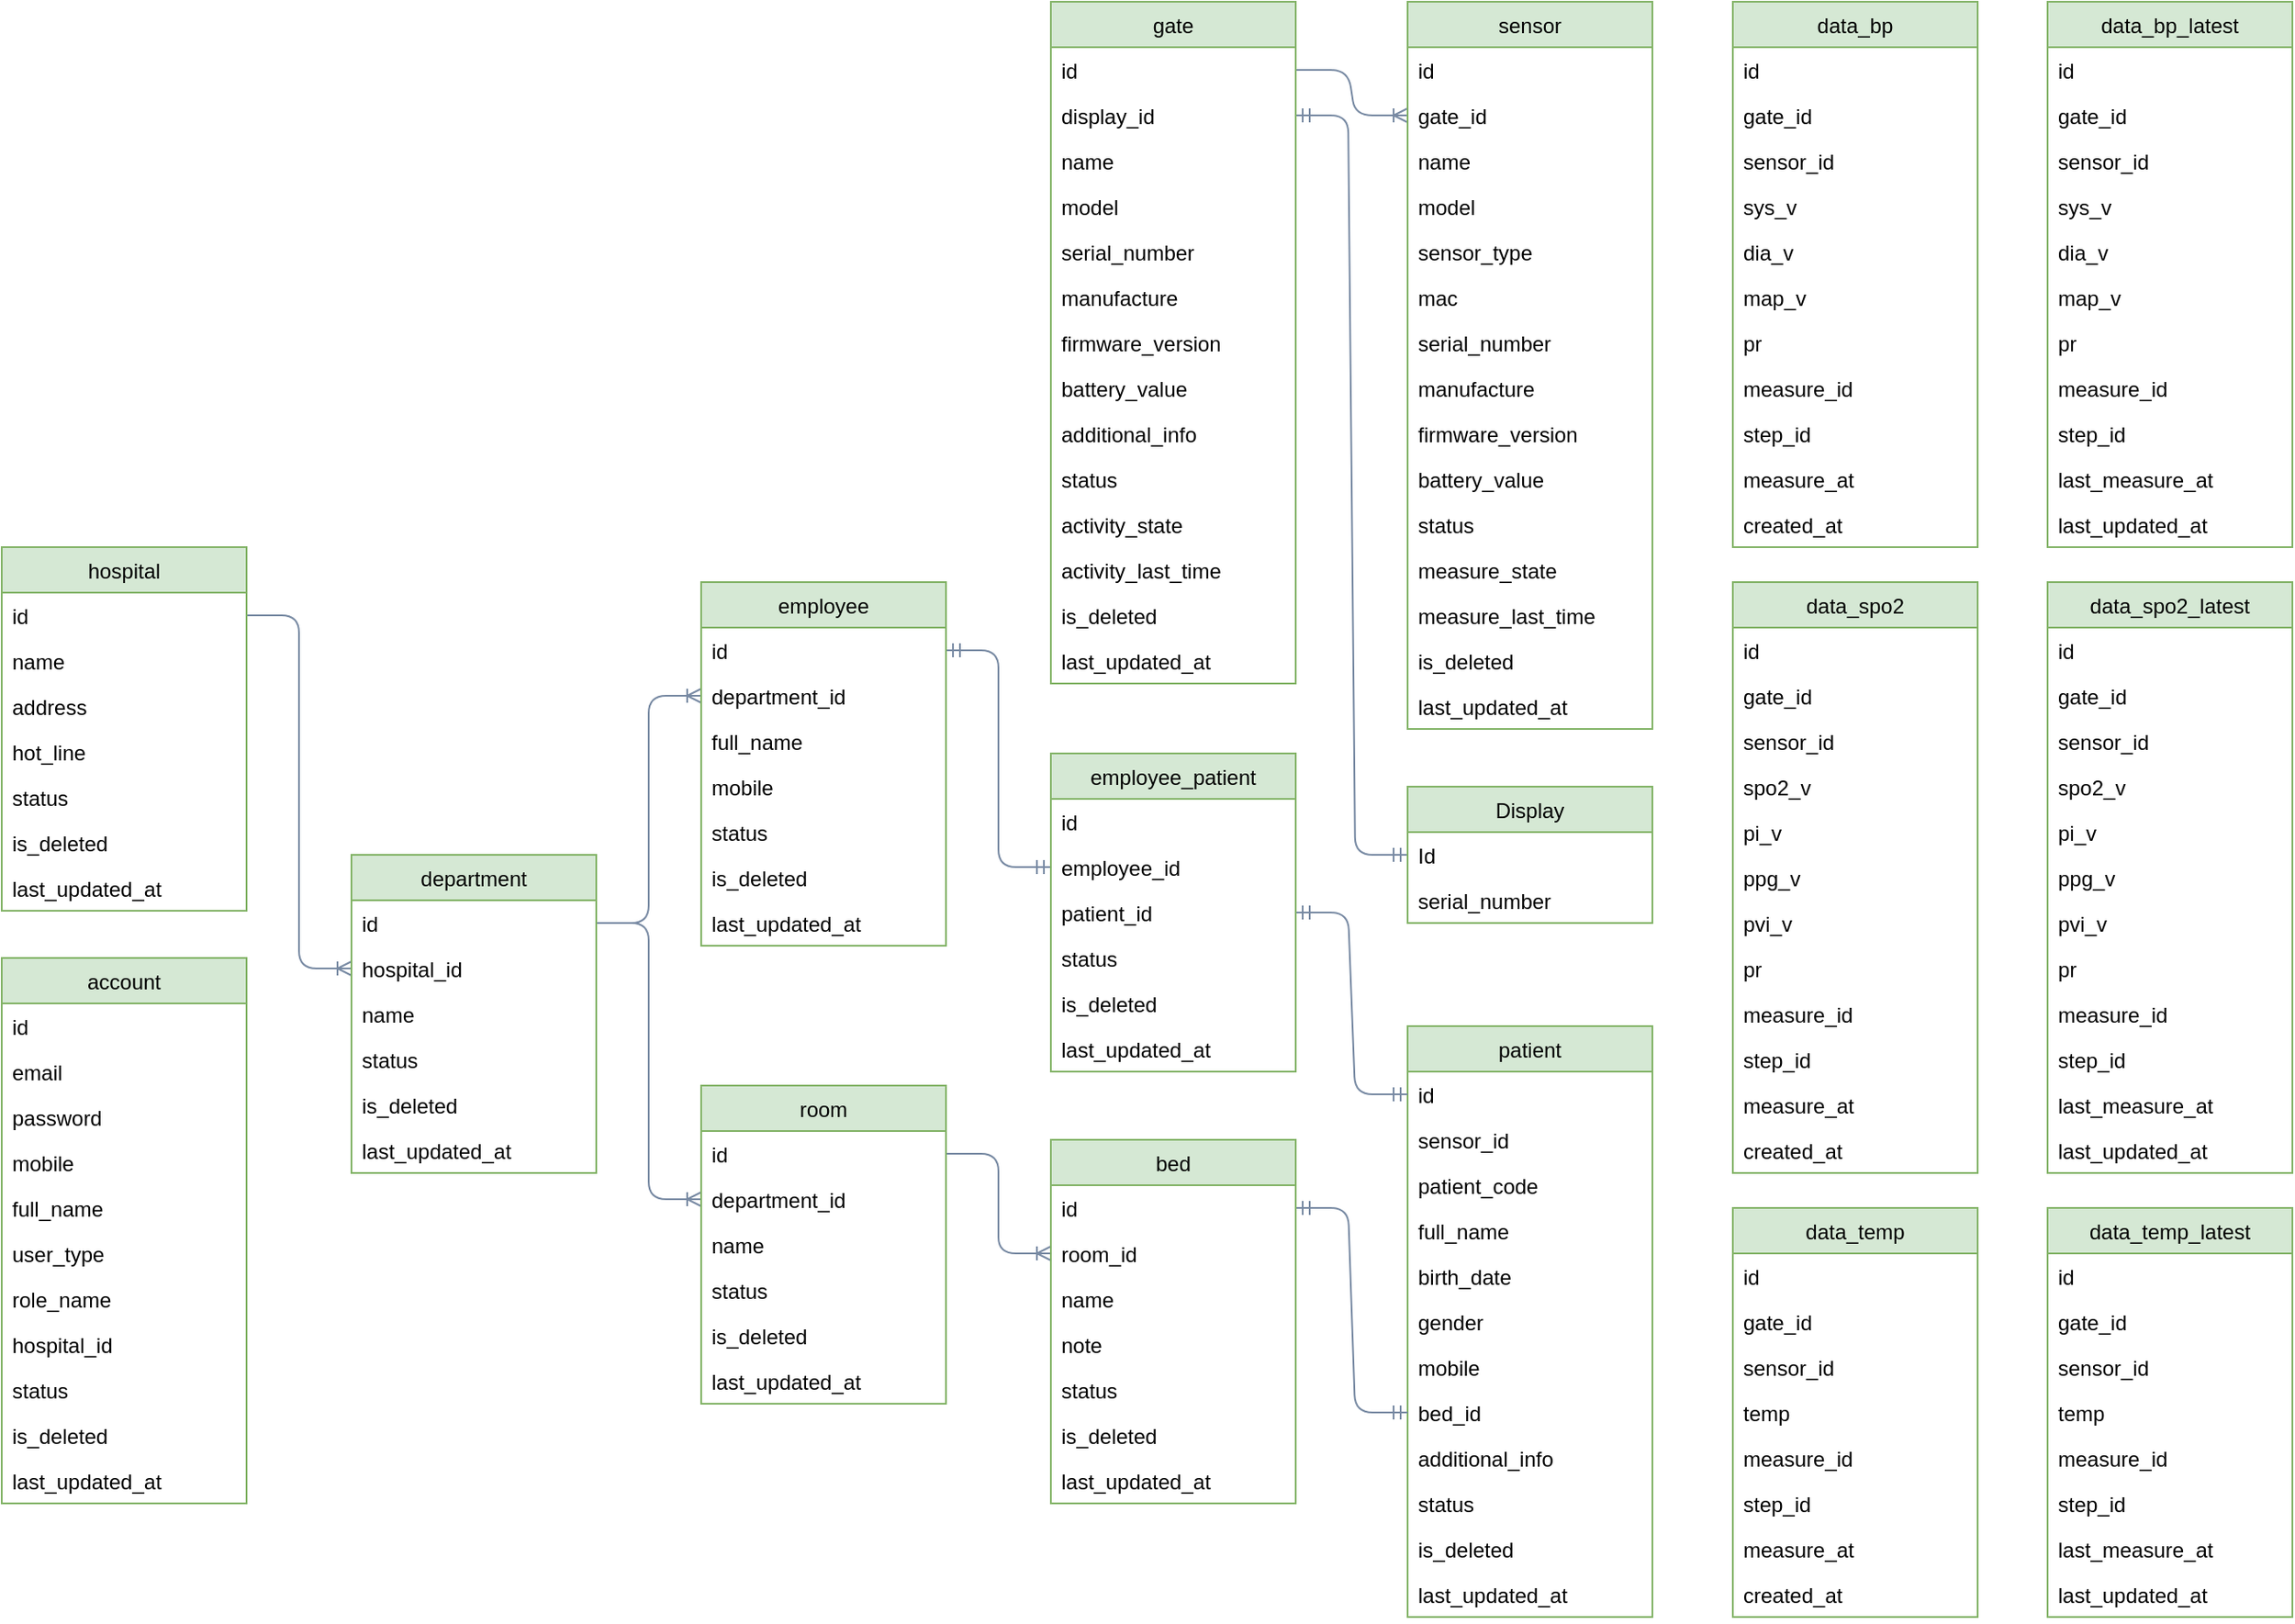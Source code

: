 <mxfile version="13.7.9" type="device"><diagram id="C5RBs43oDa-KdzZeNtuy" name="Page-1"><mxGraphModel dx="2477" dy="1849" grid="1" gridSize="10" guides="1" tooltips="1" connect="1" arrows="1" fold="1" page="1" pageScale="1" pageWidth="827" pageHeight="1169" math="0" shadow="0"><root><mxCell id="WIyWlLk6GJQsqaUBKTNV-0"/><mxCell id="WIyWlLk6GJQsqaUBKTNV-1" parent="WIyWlLk6GJQsqaUBKTNV-0"/><mxCell id="aF7vMDy2un4p1cmMdokC-149" style="edgeStyle=none;rounded=1;sketch=0;orthogonalLoop=1;jettySize=auto;html=1;exitX=0.75;exitY=0;exitDx=0;exitDy=0;strokeColor=#788AA3;fillColor=#B2C9AB;fontColor=#46495D;" edge="1" parent="WIyWlLk6GJQsqaUBKTNV-1" source="aF7vMDy2un4p1cmMdokC-70" target="aF7vMDy2un4p1cmMdokC-70"><mxGeometry relative="1" as="geometry"/></mxCell><mxCell id="aF7vMDy2un4p1cmMdokC-151" value="" style="edgeStyle=entityRelationEdgeStyle;fontSize=12;html=1;endArrow=ERmandOne;startArrow=ERmandOne;strokeColor=#788AA3;fillColor=#B2C9AB;exitX=1;exitY=0.5;exitDx=0;exitDy=0;entryX=0;entryY=0.5;entryDx=0;entryDy=0;" edge="1" parent="WIyWlLk6GJQsqaUBKTNV-1" source="aF7vMDy2un4p1cmMdokC-120" target="aF7vMDy2un4p1cmMdokC-33"><mxGeometry width="100" height="100" relative="1" as="geometry"><mxPoint x="190" y="110" as="sourcePoint"/><mxPoint x="70" y="-251" as="targetPoint"/></mxGeometry></mxCell><mxCell id="aF7vMDy2un4p1cmMdokC-152" value="" style="edgeStyle=entityRelationEdgeStyle;fontSize=12;html=1;endArrow=ERoneToMany;strokeColor=#788AA3;fillColor=#B2C9AB;exitX=1;exitY=0.5;exitDx=0;exitDy=0;entryX=0;entryY=0.5;entryDx=0;entryDy=0;" edge="1" parent="WIyWlLk6GJQsqaUBKTNV-1" source="aF7vMDy2un4p1cmMdokC-119" target="aF7vMDy2un4p1cmMdokC-135"><mxGeometry width="100" height="100" relative="1" as="geometry"><mxPoint x="200" y="210" as="sourcePoint"/><mxPoint x="300" y="110" as="targetPoint"/></mxGeometry></mxCell><mxCell id="aF7vMDy2un4p1cmMdokC-133" value="sensor" style="swimlane;fontStyle=0;childLayout=stackLayout;horizontal=1;startSize=26;fillColor=#d5e8d4;horizontalStack=0;resizeParent=1;resizeParentMax=0;resizeLast=0;collapsible=1;marginBottom=0;rounded=0;sketch=0;strokeColor=#82b366;" vertex="1" parent="WIyWlLk6GJQsqaUBKTNV-1"><mxGeometry x="274" y="-290" width="140" height="416" as="geometry"/></mxCell><mxCell id="aF7vMDy2un4p1cmMdokC-134" value="id" style="text;strokeColor=none;fillColor=none;align=left;verticalAlign=top;spacingLeft=4;spacingRight=4;overflow=hidden;rotatable=0;points=[[0,0.5],[1,0.5]];portConstraint=eastwest;" vertex="1" parent="aF7vMDy2un4p1cmMdokC-133"><mxGeometry y="26" width="140" height="26" as="geometry"/></mxCell><mxCell id="aF7vMDy2un4p1cmMdokC-135" value="gate_id" style="text;strokeColor=none;fillColor=none;align=left;verticalAlign=top;spacingLeft=4;spacingRight=4;overflow=hidden;rotatable=0;points=[[0,0.5],[1,0.5]];portConstraint=eastwest;" vertex="1" parent="aF7vMDy2un4p1cmMdokC-133"><mxGeometry y="52" width="140" height="26" as="geometry"/></mxCell><mxCell id="aF7vMDy2un4p1cmMdokC-136" value="name" style="text;strokeColor=none;fillColor=none;align=left;verticalAlign=top;spacingLeft=4;spacingRight=4;overflow=hidden;rotatable=0;points=[[0,0.5],[1,0.5]];portConstraint=eastwest;" vertex="1" parent="aF7vMDy2un4p1cmMdokC-133"><mxGeometry y="78" width="140" height="26" as="geometry"/></mxCell><mxCell id="aF7vMDy2un4p1cmMdokC-137" value="model" style="text;strokeColor=none;fillColor=none;align=left;verticalAlign=top;spacingLeft=4;spacingRight=4;overflow=hidden;rotatable=0;points=[[0,0.5],[1,0.5]];portConstraint=eastwest;" vertex="1" parent="aF7vMDy2un4p1cmMdokC-133"><mxGeometry y="104" width="140" height="26" as="geometry"/></mxCell><mxCell id="aF7vMDy2un4p1cmMdokC-138" value="sensor_type" style="text;strokeColor=none;fillColor=none;align=left;verticalAlign=top;spacingLeft=4;spacingRight=4;overflow=hidden;rotatable=0;points=[[0,0.5],[1,0.5]];portConstraint=eastwest;" vertex="1" parent="aF7vMDy2un4p1cmMdokC-133"><mxGeometry y="130" width="140" height="26" as="geometry"/></mxCell><mxCell id="aF7vMDy2un4p1cmMdokC-139" value="mac" style="text;strokeColor=none;fillColor=none;align=left;verticalAlign=top;spacingLeft=4;spacingRight=4;overflow=hidden;rotatable=0;points=[[0,0.5],[1,0.5]];portConstraint=eastwest;" vertex="1" parent="aF7vMDy2un4p1cmMdokC-133"><mxGeometry y="156" width="140" height="26" as="geometry"/></mxCell><mxCell id="aF7vMDy2un4p1cmMdokC-140" value="serial_number" style="text;strokeColor=none;fillColor=none;align=left;verticalAlign=top;spacingLeft=4;spacingRight=4;overflow=hidden;rotatable=0;points=[[0,0.5],[1,0.5]];portConstraint=eastwest;" vertex="1" parent="aF7vMDy2un4p1cmMdokC-133"><mxGeometry y="182" width="140" height="26" as="geometry"/></mxCell><mxCell id="aF7vMDy2un4p1cmMdokC-141" value="manufacture" style="text;strokeColor=none;fillColor=none;align=left;verticalAlign=top;spacingLeft=4;spacingRight=4;overflow=hidden;rotatable=0;points=[[0,0.5],[1,0.5]];portConstraint=eastwest;" vertex="1" parent="aF7vMDy2un4p1cmMdokC-133"><mxGeometry y="208" width="140" height="26" as="geometry"/></mxCell><mxCell id="aF7vMDy2un4p1cmMdokC-142" value="firmware_version" style="text;strokeColor=none;fillColor=none;align=left;verticalAlign=top;spacingLeft=4;spacingRight=4;overflow=hidden;rotatable=0;points=[[0,0.5],[1,0.5]];portConstraint=eastwest;" vertex="1" parent="aF7vMDy2un4p1cmMdokC-133"><mxGeometry y="234" width="140" height="26" as="geometry"/></mxCell><mxCell id="aF7vMDy2un4p1cmMdokC-143" value="battery_value" style="text;strokeColor=none;fillColor=none;align=left;verticalAlign=top;spacingLeft=4;spacingRight=4;overflow=hidden;rotatable=0;points=[[0,0.5],[1,0.5]];portConstraint=eastwest;" vertex="1" parent="aF7vMDy2un4p1cmMdokC-133"><mxGeometry y="260" width="140" height="26" as="geometry"/></mxCell><mxCell id="aF7vMDy2un4p1cmMdokC-144" value="status" style="text;strokeColor=none;fillColor=none;align=left;verticalAlign=top;spacingLeft=4;spacingRight=4;overflow=hidden;rotatable=0;points=[[0,0.5],[1,0.5]];portConstraint=eastwest;" vertex="1" parent="aF7vMDy2un4p1cmMdokC-133"><mxGeometry y="286" width="140" height="26" as="geometry"/></mxCell><mxCell id="aF7vMDy2un4p1cmMdokC-145" value="measure_state" style="text;strokeColor=none;fillColor=none;align=left;verticalAlign=top;spacingLeft=4;spacingRight=4;overflow=hidden;rotatable=0;points=[[0,0.5],[1,0.5]];portConstraint=eastwest;" vertex="1" parent="aF7vMDy2un4p1cmMdokC-133"><mxGeometry y="312" width="140" height="26" as="geometry"/></mxCell><mxCell id="aF7vMDy2un4p1cmMdokC-146" value="measure_last_time" style="text;strokeColor=none;fillColor=none;align=left;verticalAlign=top;spacingLeft=4;spacingRight=4;overflow=hidden;rotatable=0;points=[[0,0.5],[1,0.5]];portConstraint=eastwest;" vertex="1" parent="aF7vMDy2un4p1cmMdokC-133"><mxGeometry y="338" width="140" height="26" as="geometry"/></mxCell><mxCell id="aF7vMDy2un4p1cmMdokC-147" value="is_deleted" style="text;strokeColor=none;fillColor=none;align=left;verticalAlign=top;spacingLeft=4;spacingRight=4;overflow=hidden;rotatable=0;points=[[0,0.5],[1,0.5]];portConstraint=eastwest;" vertex="1" parent="aF7vMDy2un4p1cmMdokC-133"><mxGeometry y="364" width="140" height="26" as="geometry"/></mxCell><mxCell id="aF7vMDy2un4p1cmMdokC-148" value="last_updated_at" style="text;strokeColor=none;fillColor=none;align=left;verticalAlign=top;spacingLeft=4;spacingRight=4;overflow=hidden;rotatable=0;points=[[0,0.5],[1,0.5]];portConstraint=eastwest;" vertex="1" parent="aF7vMDy2un4p1cmMdokC-133"><mxGeometry y="390" width="140" height="26" as="geometry"/></mxCell><mxCell id="aF7vMDy2un4p1cmMdokC-183" value="patient" style="swimlane;fontStyle=0;childLayout=stackLayout;horizontal=1;startSize=26;fillColor=#d5e8d4;horizontalStack=0;resizeParent=1;resizeParentMax=0;resizeLast=0;collapsible=1;marginBottom=0;rounded=0;sketch=0;strokeColor=#82b366;" vertex="1" parent="WIyWlLk6GJQsqaUBKTNV-1"><mxGeometry x="274" y="296" width="140" height="338" as="geometry"/></mxCell><mxCell id="aF7vMDy2un4p1cmMdokC-184" value="id" style="text;strokeColor=none;fillColor=none;align=left;verticalAlign=top;spacingLeft=4;spacingRight=4;overflow=hidden;rotatable=0;points=[[0,0.5],[1,0.5]];portConstraint=eastwest;" vertex="1" parent="aF7vMDy2un4p1cmMdokC-183"><mxGeometry y="26" width="140" height="26" as="geometry"/></mxCell><mxCell id="aF7vMDy2un4p1cmMdokC-185" value="sensor_id" style="text;strokeColor=none;fillColor=none;align=left;verticalAlign=top;spacingLeft=4;spacingRight=4;overflow=hidden;rotatable=0;points=[[0,0.5],[1,0.5]];portConstraint=eastwest;" vertex="1" parent="aF7vMDy2un4p1cmMdokC-183"><mxGeometry y="52" width="140" height="26" as="geometry"/></mxCell><mxCell id="aF7vMDy2un4p1cmMdokC-186" value="patient_code" style="text;strokeColor=none;fillColor=none;align=left;verticalAlign=top;spacingLeft=4;spacingRight=4;overflow=hidden;rotatable=0;points=[[0,0.5],[1,0.5]];portConstraint=eastwest;" vertex="1" parent="aF7vMDy2un4p1cmMdokC-183"><mxGeometry y="78" width="140" height="26" as="geometry"/></mxCell><mxCell id="aF7vMDy2un4p1cmMdokC-187" value="full_name" style="text;strokeColor=none;fillColor=none;align=left;verticalAlign=top;spacingLeft=4;spacingRight=4;overflow=hidden;rotatable=0;points=[[0,0.5],[1,0.5]];portConstraint=eastwest;" vertex="1" parent="aF7vMDy2un4p1cmMdokC-183"><mxGeometry y="104" width="140" height="26" as="geometry"/></mxCell><mxCell id="aF7vMDy2un4p1cmMdokC-188" value="birth_date" style="text;strokeColor=none;fillColor=none;align=left;verticalAlign=top;spacingLeft=4;spacingRight=4;overflow=hidden;rotatable=0;points=[[0,0.5],[1,0.5]];portConstraint=eastwest;" vertex="1" parent="aF7vMDy2un4p1cmMdokC-183"><mxGeometry y="130" width="140" height="26" as="geometry"/></mxCell><mxCell id="aF7vMDy2un4p1cmMdokC-189" value="gender" style="text;strokeColor=none;fillColor=none;align=left;verticalAlign=top;spacingLeft=4;spacingRight=4;overflow=hidden;rotatable=0;points=[[0,0.5],[1,0.5]];portConstraint=eastwest;" vertex="1" parent="aF7vMDy2un4p1cmMdokC-183"><mxGeometry y="156" width="140" height="26" as="geometry"/></mxCell><mxCell id="aF7vMDy2un4p1cmMdokC-190" value="mobile" style="text;strokeColor=none;fillColor=none;align=left;verticalAlign=top;spacingLeft=4;spacingRight=4;overflow=hidden;rotatable=0;points=[[0,0.5],[1,0.5]];portConstraint=eastwest;" vertex="1" parent="aF7vMDy2un4p1cmMdokC-183"><mxGeometry y="182" width="140" height="26" as="geometry"/></mxCell><mxCell id="aF7vMDy2un4p1cmMdokC-191" value="bed_id" style="text;strokeColor=none;fillColor=none;align=left;verticalAlign=top;spacingLeft=4;spacingRight=4;overflow=hidden;rotatable=0;points=[[0,0.5],[1,0.5]];portConstraint=eastwest;" vertex="1" parent="aF7vMDy2un4p1cmMdokC-183"><mxGeometry y="208" width="140" height="26" as="geometry"/></mxCell><mxCell id="aF7vMDy2un4p1cmMdokC-192" value="additional_info" style="text;strokeColor=none;fillColor=none;align=left;verticalAlign=top;spacingLeft=4;spacingRight=4;overflow=hidden;rotatable=0;points=[[0,0.5],[1,0.5]];portConstraint=eastwest;" vertex="1" parent="aF7vMDy2un4p1cmMdokC-183"><mxGeometry y="234" width="140" height="26" as="geometry"/></mxCell><mxCell id="aF7vMDy2un4p1cmMdokC-193" value="status" style="text;strokeColor=none;fillColor=none;align=left;verticalAlign=top;spacingLeft=4;spacingRight=4;overflow=hidden;rotatable=0;points=[[0,0.5],[1,0.5]];portConstraint=eastwest;" vertex="1" parent="aF7vMDy2un4p1cmMdokC-183"><mxGeometry y="260" width="140" height="26" as="geometry"/></mxCell><mxCell id="aF7vMDy2un4p1cmMdokC-194" value="is_deleted" style="text;strokeColor=none;fillColor=none;align=left;verticalAlign=top;spacingLeft=4;spacingRight=4;overflow=hidden;rotatable=0;points=[[0,0.5],[1,0.5]];portConstraint=eastwest;" vertex="1" parent="aF7vMDy2un4p1cmMdokC-183"><mxGeometry y="286" width="140" height="26" as="geometry"/></mxCell><mxCell id="aF7vMDy2un4p1cmMdokC-208" value="last_updated_at" style="text;strokeColor=none;fillColor=none;align=left;verticalAlign=top;spacingLeft=4;spacingRight=4;overflow=hidden;rotatable=0;points=[[0,0.5],[1,0.5]];portConstraint=eastwest;" vertex="1" parent="aF7vMDy2un4p1cmMdokC-183"><mxGeometry y="312" width="140" height="26" as="geometry"/></mxCell><mxCell id="aF7vMDy2un4p1cmMdokC-32" value="Display" style="swimlane;fontStyle=0;childLayout=stackLayout;horizontal=1;startSize=26;fillColor=#d5e8d4;horizontalStack=0;resizeParent=1;resizeParentMax=0;resizeLast=0;collapsible=1;marginBottom=0;rounded=0;sketch=0;strokeColor=#82b366;" vertex="1" parent="WIyWlLk6GJQsqaUBKTNV-1"><mxGeometry x="274" y="159" width="140" height="78" as="geometry"/></mxCell><mxCell id="aF7vMDy2un4p1cmMdokC-33" value="Id" style="text;strokeColor=none;fillColor=none;align=left;verticalAlign=top;spacingLeft=4;spacingRight=4;overflow=hidden;rotatable=0;points=[[0,0.5],[1,0.5]];portConstraint=eastwest;" vertex="1" parent="aF7vMDy2un4p1cmMdokC-32"><mxGeometry y="26" width="140" height="26" as="geometry"/></mxCell><mxCell id="aF7vMDy2un4p1cmMdokC-34" value="serial_number&#10;" style="text;strokeColor=none;fillColor=none;align=left;verticalAlign=top;spacingLeft=4;spacingRight=4;overflow=hidden;rotatable=0;points=[[0,0.5],[1,0.5]];portConstraint=eastwest;" vertex="1" parent="aF7vMDy2un4p1cmMdokC-32"><mxGeometry y="52" width="140" height="26" as="geometry"/></mxCell><mxCell id="aF7vMDy2un4p1cmMdokC-231" value="" style="edgeStyle=entityRelationEdgeStyle;fontSize=12;html=1;endArrow=ERmandOne;startArrow=ERmandOne;strokeColor=#788AA3;fillColor=#B2C9AB;exitX=1;exitY=0.5;exitDx=0;exitDy=0;entryX=0;entryY=0.5;entryDx=0;entryDy=0;" edge="1" parent="WIyWlLk6GJQsqaUBKTNV-1" source="aF7vMDy2un4p1cmMdokC-210" target="aF7vMDy2un4p1cmMdokC-225"><mxGeometry width="100" height="100" relative="1" as="geometry"><mxPoint x="140" y="350" as="sourcePoint"/><mxPoint x="240" y="250" as="targetPoint"/></mxGeometry></mxCell><mxCell id="aF7vMDy2un4p1cmMdokC-232" style="edgeStyle=none;rounded=1;sketch=0;orthogonalLoop=1;jettySize=auto;html=1;exitX=0.75;exitY=0;exitDx=0;exitDy=0;strokeColor=#788AA3;fillColor=#B2C9AB;fontColor=#46495D;" edge="1" parent="WIyWlLk6GJQsqaUBKTNV-1" source="aF7vMDy2un4p1cmMdokC-223" target="aF7vMDy2un4p1cmMdokC-223"><mxGeometry relative="1" as="geometry"/></mxCell><mxCell id="aF7vMDy2un4p1cmMdokC-233" value="" style="edgeStyle=entityRelationEdgeStyle;fontSize=12;html=1;endArrow=ERmandOne;startArrow=ERmandOne;strokeColor=#788AA3;fillColor=#B2C9AB;entryX=0;entryY=0.5;entryDx=0;entryDy=0;exitX=1;exitY=0.5;exitDx=0;exitDy=0;" edge="1" parent="WIyWlLk6GJQsqaUBKTNV-1" source="aF7vMDy2un4p1cmMdokC-226" target="aF7vMDy2un4p1cmMdokC-184"><mxGeometry width="100" height="100" relative="1" as="geometry"><mxPoint x="140" y="350" as="sourcePoint"/><mxPoint x="240" y="250" as="targetPoint"/></mxGeometry></mxCell><mxCell id="aF7vMDy2un4p1cmMdokC-58" value="data_bp_latest" style="swimlane;fontStyle=0;childLayout=stackLayout;horizontal=1;startSize=26;fillColor=#d5e8d4;horizontalStack=0;resizeParent=1;resizeParentMax=0;resizeLast=0;collapsible=1;marginBottom=0;rounded=0;sketch=0;strokeColor=#82b366;" vertex="1" parent="WIyWlLk6GJQsqaUBKTNV-1"><mxGeometry x="640" y="-290" width="140" height="312" as="geometry"/></mxCell><mxCell id="aF7vMDy2un4p1cmMdokC-59" value="id" style="text;strokeColor=none;fillColor=none;align=left;verticalAlign=top;spacingLeft=4;spacingRight=4;overflow=hidden;rotatable=0;points=[[0,0.5],[1,0.5]];portConstraint=eastwest;" vertex="1" parent="aF7vMDy2un4p1cmMdokC-58"><mxGeometry y="26" width="140" height="26" as="geometry"/></mxCell><mxCell id="aF7vMDy2un4p1cmMdokC-60" value="gate_id" style="text;strokeColor=none;fillColor=none;align=left;verticalAlign=top;spacingLeft=4;spacingRight=4;overflow=hidden;rotatable=0;points=[[0,0.5],[1,0.5]];portConstraint=eastwest;" vertex="1" parent="aF7vMDy2un4p1cmMdokC-58"><mxGeometry y="52" width="140" height="26" as="geometry"/></mxCell><mxCell id="aF7vMDy2un4p1cmMdokC-61" value="sensor_id" style="text;strokeColor=none;fillColor=none;align=left;verticalAlign=top;spacingLeft=4;spacingRight=4;overflow=hidden;rotatable=0;points=[[0,0.5],[1,0.5]];portConstraint=eastwest;" vertex="1" parent="aF7vMDy2un4p1cmMdokC-58"><mxGeometry y="78" width="140" height="26" as="geometry"/></mxCell><mxCell id="aF7vMDy2un4p1cmMdokC-62" value="sys_v" style="text;strokeColor=none;fillColor=none;align=left;verticalAlign=top;spacingLeft=4;spacingRight=4;overflow=hidden;rotatable=0;points=[[0,0.5],[1,0.5]];portConstraint=eastwest;" vertex="1" parent="aF7vMDy2un4p1cmMdokC-58"><mxGeometry y="104" width="140" height="26" as="geometry"/></mxCell><mxCell id="aF7vMDy2un4p1cmMdokC-63" value="dia_v" style="text;strokeColor=none;fillColor=none;align=left;verticalAlign=top;spacingLeft=4;spacingRight=4;overflow=hidden;rotatable=0;points=[[0,0.5],[1,0.5]];portConstraint=eastwest;" vertex="1" parent="aF7vMDy2un4p1cmMdokC-58"><mxGeometry y="130" width="140" height="26" as="geometry"/></mxCell><mxCell id="aF7vMDy2un4p1cmMdokC-64" value="map_v" style="text;strokeColor=none;fillColor=none;align=left;verticalAlign=top;spacingLeft=4;spacingRight=4;overflow=hidden;rotatable=0;points=[[0,0.5],[1,0.5]];portConstraint=eastwest;" vertex="1" parent="aF7vMDy2un4p1cmMdokC-58"><mxGeometry y="156" width="140" height="26" as="geometry"/></mxCell><mxCell id="aF7vMDy2un4p1cmMdokC-65" value="pr" style="text;strokeColor=none;fillColor=none;align=left;verticalAlign=top;spacingLeft=4;spacingRight=4;overflow=hidden;rotatable=0;points=[[0,0.5],[1,0.5]];portConstraint=eastwest;" vertex="1" parent="aF7vMDy2un4p1cmMdokC-58"><mxGeometry y="182" width="140" height="26" as="geometry"/></mxCell><mxCell id="aF7vMDy2un4p1cmMdokC-66" value="measure_id" style="text;strokeColor=none;fillColor=none;align=left;verticalAlign=top;spacingLeft=4;spacingRight=4;overflow=hidden;rotatable=0;points=[[0,0.5],[1,0.5]];portConstraint=eastwest;" vertex="1" parent="aF7vMDy2un4p1cmMdokC-58"><mxGeometry y="208" width="140" height="26" as="geometry"/></mxCell><mxCell id="aF7vMDy2un4p1cmMdokC-67" value="step_id" style="text;strokeColor=none;fillColor=none;align=left;verticalAlign=top;spacingLeft=4;spacingRight=4;overflow=hidden;rotatable=0;points=[[0,0.5],[1,0.5]];portConstraint=eastwest;" vertex="1" parent="aF7vMDy2un4p1cmMdokC-58"><mxGeometry y="234" width="140" height="26" as="geometry"/></mxCell><mxCell id="aF7vMDy2un4p1cmMdokC-68" value="last_measure_at" style="text;strokeColor=none;fillColor=none;align=left;verticalAlign=top;spacingLeft=4;spacingRight=4;overflow=hidden;rotatable=0;points=[[0,0.5],[1,0.5]];portConstraint=eastwest;" vertex="1" parent="aF7vMDy2un4p1cmMdokC-58"><mxGeometry y="260" width="140" height="26" as="geometry"/></mxCell><mxCell id="aF7vMDy2un4p1cmMdokC-69" value="last_updated_at" style="text;strokeColor=none;fillColor=none;align=left;verticalAlign=top;spacingLeft=4;spacingRight=4;overflow=hidden;rotatable=0;points=[[0,0.5],[1,0.5]];portConstraint=eastwest;" vertex="1" parent="aF7vMDy2un4p1cmMdokC-58"><mxGeometry y="286" width="140" height="26" as="geometry"/></mxCell><mxCell id="aF7vMDy2un4p1cmMdokC-83" value="data_spo2_latest" style="swimlane;fontStyle=0;childLayout=stackLayout;horizontal=1;startSize=26;fillColor=#d5e8d4;horizontalStack=0;resizeParent=1;resizeParentMax=0;resizeLast=0;collapsible=1;marginBottom=0;rounded=0;sketch=0;strokeColor=#82b366;" vertex="1" parent="WIyWlLk6GJQsqaUBKTNV-1"><mxGeometry x="640" y="42" width="140" height="338" as="geometry"/></mxCell><mxCell id="aF7vMDy2un4p1cmMdokC-84" value="id" style="text;strokeColor=none;fillColor=none;align=left;verticalAlign=top;spacingLeft=4;spacingRight=4;overflow=hidden;rotatable=0;points=[[0,0.5],[1,0.5]];portConstraint=eastwest;" vertex="1" parent="aF7vMDy2un4p1cmMdokC-83"><mxGeometry y="26" width="140" height="26" as="geometry"/></mxCell><mxCell id="aF7vMDy2un4p1cmMdokC-85" value="gate_id" style="text;strokeColor=none;fillColor=none;align=left;verticalAlign=top;spacingLeft=4;spacingRight=4;overflow=hidden;rotatable=0;points=[[0,0.5],[1,0.5]];portConstraint=eastwest;" vertex="1" parent="aF7vMDy2un4p1cmMdokC-83"><mxGeometry y="52" width="140" height="26" as="geometry"/></mxCell><mxCell id="aF7vMDy2un4p1cmMdokC-86" value="sensor_id" style="text;strokeColor=none;fillColor=none;align=left;verticalAlign=top;spacingLeft=4;spacingRight=4;overflow=hidden;rotatable=0;points=[[0,0.5],[1,0.5]];portConstraint=eastwest;" vertex="1" parent="aF7vMDy2un4p1cmMdokC-83"><mxGeometry y="78" width="140" height="26" as="geometry"/></mxCell><mxCell id="aF7vMDy2un4p1cmMdokC-87" value="spo2_v" style="text;strokeColor=none;fillColor=none;align=left;verticalAlign=top;spacingLeft=4;spacingRight=4;overflow=hidden;rotatable=0;points=[[0,0.5],[1,0.5]];portConstraint=eastwest;" vertex="1" parent="aF7vMDy2un4p1cmMdokC-83"><mxGeometry y="104" width="140" height="26" as="geometry"/></mxCell><mxCell id="aF7vMDy2un4p1cmMdokC-88" value="pi_v" style="text;strokeColor=none;fillColor=none;align=left;verticalAlign=top;spacingLeft=4;spacingRight=4;overflow=hidden;rotatable=0;points=[[0,0.5],[1,0.5]];portConstraint=eastwest;" vertex="1" parent="aF7vMDy2un4p1cmMdokC-83"><mxGeometry y="130" width="140" height="26" as="geometry"/></mxCell><mxCell id="aF7vMDy2un4p1cmMdokC-89" value="ppg_v" style="text;strokeColor=none;fillColor=none;align=left;verticalAlign=top;spacingLeft=4;spacingRight=4;overflow=hidden;rotatable=0;points=[[0,0.5],[1,0.5]];portConstraint=eastwest;" vertex="1" parent="aF7vMDy2un4p1cmMdokC-83"><mxGeometry y="156" width="140" height="26" as="geometry"/></mxCell><mxCell id="aF7vMDy2un4p1cmMdokC-90" value="pvi_v" style="text;strokeColor=none;fillColor=none;align=left;verticalAlign=top;spacingLeft=4;spacingRight=4;overflow=hidden;rotatable=0;points=[[0,0.5],[1,0.5]];portConstraint=eastwest;" vertex="1" parent="aF7vMDy2un4p1cmMdokC-83"><mxGeometry y="182" width="140" height="26" as="geometry"/></mxCell><mxCell id="aF7vMDy2un4p1cmMdokC-91" value="pr" style="text;strokeColor=none;fillColor=none;align=left;verticalAlign=top;spacingLeft=4;spacingRight=4;overflow=hidden;rotatable=0;points=[[0,0.5],[1,0.5]];portConstraint=eastwest;" vertex="1" parent="aF7vMDy2un4p1cmMdokC-83"><mxGeometry y="208" width="140" height="26" as="geometry"/></mxCell><mxCell id="aF7vMDy2un4p1cmMdokC-92" value="measure_id" style="text;strokeColor=none;fillColor=none;align=left;verticalAlign=top;spacingLeft=4;spacingRight=4;overflow=hidden;rotatable=0;points=[[0,0.5],[1,0.5]];portConstraint=eastwest;" vertex="1" parent="aF7vMDy2un4p1cmMdokC-83"><mxGeometry y="234" width="140" height="26" as="geometry"/></mxCell><mxCell id="aF7vMDy2un4p1cmMdokC-93" value="step_id" style="text;strokeColor=none;fillColor=none;align=left;verticalAlign=top;spacingLeft=4;spacingRight=4;overflow=hidden;rotatable=0;points=[[0,0.5],[1,0.5]];portConstraint=eastwest;" vertex="1" parent="aF7vMDy2un4p1cmMdokC-83"><mxGeometry y="260" width="140" height="26" as="geometry"/></mxCell><mxCell id="aF7vMDy2un4p1cmMdokC-94" value="last_measure_at" style="text;strokeColor=none;fillColor=none;align=left;verticalAlign=top;spacingLeft=4;spacingRight=4;overflow=hidden;rotatable=0;points=[[0,0.5],[1,0.5]];portConstraint=eastwest;" vertex="1" parent="aF7vMDy2un4p1cmMdokC-83"><mxGeometry y="286" width="140" height="26" as="geometry"/></mxCell><mxCell id="aF7vMDy2un4p1cmMdokC-95" value="last_updated_at" style="text;strokeColor=none;fillColor=none;align=left;verticalAlign=top;spacingLeft=4;spacingRight=4;overflow=hidden;rotatable=0;points=[[0,0.5],[1,0.5]];portConstraint=eastwest;" vertex="1" parent="aF7vMDy2un4p1cmMdokC-83"><mxGeometry y="312" width="140" height="26" as="geometry"/></mxCell><mxCell id="aF7vMDy2un4p1cmMdokC-109" value="data_temp_latest" style="swimlane;fontStyle=0;childLayout=stackLayout;horizontal=1;startSize=26;fillColor=#d5e8d4;horizontalStack=0;resizeParent=1;resizeParentMax=0;resizeLast=0;collapsible=1;marginBottom=0;rounded=0;sketch=0;strokeColor=#82b366;" vertex="1" parent="WIyWlLk6GJQsqaUBKTNV-1"><mxGeometry x="640" y="400" width="140" height="234" as="geometry"/></mxCell><mxCell id="aF7vMDy2un4p1cmMdokC-110" value="id" style="text;strokeColor=none;fillColor=none;align=left;verticalAlign=top;spacingLeft=4;spacingRight=4;overflow=hidden;rotatable=0;points=[[0,0.5],[1,0.5]];portConstraint=eastwest;" vertex="1" parent="aF7vMDy2un4p1cmMdokC-109"><mxGeometry y="26" width="140" height="26" as="geometry"/></mxCell><mxCell id="aF7vMDy2un4p1cmMdokC-111" value="gate_id" style="text;strokeColor=none;fillColor=none;align=left;verticalAlign=top;spacingLeft=4;spacingRight=4;overflow=hidden;rotatable=0;points=[[0,0.5],[1,0.5]];portConstraint=eastwest;" vertex="1" parent="aF7vMDy2un4p1cmMdokC-109"><mxGeometry y="52" width="140" height="26" as="geometry"/></mxCell><mxCell id="aF7vMDy2un4p1cmMdokC-112" value="sensor_id" style="text;strokeColor=none;fillColor=none;align=left;verticalAlign=top;spacingLeft=4;spacingRight=4;overflow=hidden;rotatable=0;points=[[0,0.5],[1,0.5]];portConstraint=eastwest;" vertex="1" parent="aF7vMDy2un4p1cmMdokC-109"><mxGeometry y="78" width="140" height="26" as="geometry"/></mxCell><mxCell id="aF7vMDy2un4p1cmMdokC-113" value="temp" style="text;strokeColor=none;fillColor=none;align=left;verticalAlign=top;spacingLeft=4;spacingRight=4;overflow=hidden;rotatable=0;points=[[0,0.5],[1,0.5]];portConstraint=eastwest;" vertex="1" parent="aF7vMDy2un4p1cmMdokC-109"><mxGeometry y="104" width="140" height="26" as="geometry"/></mxCell><mxCell id="aF7vMDy2un4p1cmMdokC-114" value="measure_id" style="text;strokeColor=none;fillColor=none;align=left;verticalAlign=top;spacingLeft=4;spacingRight=4;overflow=hidden;rotatable=0;points=[[0,0.5],[1,0.5]];portConstraint=eastwest;" vertex="1" parent="aF7vMDy2un4p1cmMdokC-109"><mxGeometry y="130" width="140" height="26" as="geometry"/></mxCell><mxCell id="aF7vMDy2un4p1cmMdokC-115" value="step_id" style="text;strokeColor=none;fillColor=none;align=left;verticalAlign=top;spacingLeft=4;spacingRight=4;overflow=hidden;rotatable=0;points=[[0,0.5],[1,0.5]];portConstraint=eastwest;" vertex="1" parent="aF7vMDy2un4p1cmMdokC-109"><mxGeometry y="156" width="140" height="26" as="geometry"/></mxCell><mxCell id="aF7vMDy2un4p1cmMdokC-116" value="last_measure_at" style="text;strokeColor=none;fillColor=none;align=left;verticalAlign=top;spacingLeft=4;spacingRight=4;overflow=hidden;rotatable=0;points=[[0,0.5],[1,0.5]];portConstraint=eastwest;" vertex="1" parent="aF7vMDy2un4p1cmMdokC-109"><mxGeometry y="182" width="140" height="26" as="geometry"/></mxCell><mxCell id="aF7vMDy2un4p1cmMdokC-117" value="last_updated_at" style="text;strokeColor=none;fillColor=none;align=left;verticalAlign=top;spacingLeft=4;spacingRight=4;overflow=hidden;rotatable=0;points=[[0,0.5],[1,0.5]];portConstraint=eastwest;" vertex="1" parent="aF7vMDy2un4p1cmMdokC-109"><mxGeometry y="208" width="140" height="26" as="geometry"/></mxCell><mxCell id="aF7vMDy2un4p1cmMdokC-96" value="data_temp" style="swimlane;fontStyle=0;childLayout=stackLayout;horizontal=1;startSize=26;fillColor=#d5e8d4;horizontalStack=0;resizeParent=1;resizeParentMax=0;resizeLast=0;collapsible=1;marginBottom=0;rounded=0;sketch=0;strokeColor=#82b366;" vertex="1" parent="WIyWlLk6GJQsqaUBKTNV-1"><mxGeometry x="460" y="400" width="140" height="234" as="geometry"/></mxCell><mxCell id="aF7vMDy2un4p1cmMdokC-97" value="id" style="text;strokeColor=none;fillColor=none;align=left;verticalAlign=top;spacingLeft=4;spacingRight=4;overflow=hidden;rotatable=0;points=[[0,0.5],[1,0.5]];portConstraint=eastwest;" vertex="1" parent="aF7vMDy2un4p1cmMdokC-96"><mxGeometry y="26" width="140" height="26" as="geometry"/></mxCell><mxCell id="aF7vMDy2un4p1cmMdokC-98" value="gate_id" style="text;strokeColor=none;fillColor=none;align=left;verticalAlign=top;spacingLeft=4;spacingRight=4;overflow=hidden;rotatable=0;points=[[0,0.5],[1,0.5]];portConstraint=eastwest;" vertex="1" parent="aF7vMDy2un4p1cmMdokC-96"><mxGeometry y="52" width="140" height="26" as="geometry"/></mxCell><mxCell id="aF7vMDy2un4p1cmMdokC-99" value="sensor_id" style="text;strokeColor=none;fillColor=none;align=left;verticalAlign=top;spacingLeft=4;spacingRight=4;overflow=hidden;rotatable=0;points=[[0,0.5],[1,0.5]];portConstraint=eastwest;" vertex="1" parent="aF7vMDy2un4p1cmMdokC-96"><mxGeometry y="78" width="140" height="26" as="geometry"/></mxCell><mxCell id="aF7vMDy2un4p1cmMdokC-100" value="temp" style="text;strokeColor=none;fillColor=none;align=left;verticalAlign=top;spacingLeft=4;spacingRight=4;overflow=hidden;rotatable=0;points=[[0,0.5],[1,0.5]];portConstraint=eastwest;" vertex="1" parent="aF7vMDy2un4p1cmMdokC-96"><mxGeometry y="104" width="140" height="26" as="geometry"/></mxCell><mxCell id="aF7vMDy2un4p1cmMdokC-101" value="measure_id" style="text;strokeColor=none;fillColor=none;align=left;verticalAlign=top;spacingLeft=4;spacingRight=4;overflow=hidden;rotatable=0;points=[[0,0.5],[1,0.5]];portConstraint=eastwest;" vertex="1" parent="aF7vMDy2un4p1cmMdokC-96"><mxGeometry y="130" width="140" height="26" as="geometry"/></mxCell><mxCell id="aF7vMDy2un4p1cmMdokC-102" value="step_id" style="text;strokeColor=none;fillColor=none;align=left;verticalAlign=top;spacingLeft=4;spacingRight=4;overflow=hidden;rotatable=0;points=[[0,0.5],[1,0.5]];portConstraint=eastwest;" vertex="1" parent="aF7vMDy2un4p1cmMdokC-96"><mxGeometry y="156" width="140" height="26" as="geometry"/></mxCell><mxCell id="aF7vMDy2un4p1cmMdokC-103" value="measure_at" style="text;strokeColor=none;fillColor=none;align=left;verticalAlign=top;spacingLeft=4;spacingRight=4;overflow=hidden;rotatable=0;points=[[0,0.5],[1,0.5]];portConstraint=eastwest;" vertex="1" parent="aF7vMDy2un4p1cmMdokC-96"><mxGeometry y="182" width="140" height="26" as="geometry"/></mxCell><mxCell id="aF7vMDy2un4p1cmMdokC-104" value="created_at" style="text;strokeColor=none;fillColor=none;align=left;verticalAlign=top;spacingLeft=4;spacingRight=4;overflow=hidden;rotatable=0;points=[[0,0.5],[1,0.5]];portConstraint=eastwest;" vertex="1" parent="aF7vMDy2un4p1cmMdokC-96"><mxGeometry y="208" width="140" height="26" as="geometry"/></mxCell><mxCell id="aF7vMDy2un4p1cmMdokC-70" value="data_spo2" style="swimlane;fontStyle=0;childLayout=stackLayout;horizontal=1;startSize=26;fillColor=#d5e8d4;horizontalStack=0;resizeParent=1;resizeParentMax=0;resizeLast=0;collapsible=1;marginBottom=0;rounded=0;sketch=0;strokeColor=#82b366;" vertex="1" parent="WIyWlLk6GJQsqaUBKTNV-1"><mxGeometry x="460" y="42" width="140" height="338" as="geometry"/></mxCell><mxCell id="aF7vMDy2un4p1cmMdokC-71" value="id" style="text;strokeColor=none;fillColor=none;align=left;verticalAlign=top;spacingLeft=4;spacingRight=4;overflow=hidden;rotatable=0;points=[[0,0.5],[1,0.5]];portConstraint=eastwest;" vertex="1" parent="aF7vMDy2un4p1cmMdokC-70"><mxGeometry y="26" width="140" height="26" as="geometry"/></mxCell><mxCell id="aF7vMDy2un4p1cmMdokC-72" value="gate_id" style="text;strokeColor=none;fillColor=none;align=left;verticalAlign=top;spacingLeft=4;spacingRight=4;overflow=hidden;rotatable=0;points=[[0,0.5],[1,0.5]];portConstraint=eastwest;" vertex="1" parent="aF7vMDy2un4p1cmMdokC-70"><mxGeometry y="52" width="140" height="26" as="geometry"/></mxCell><mxCell id="aF7vMDy2un4p1cmMdokC-73" value="sensor_id" style="text;strokeColor=none;fillColor=none;align=left;verticalAlign=top;spacingLeft=4;spacingRight=4;overflow=hidden;rotatable=0;points=[[0,0.5],[1,0.5]];portConstraint=eastwest;" vertex="1" parent="aF7vMDy2un4p1cmMdokC-70"><mxGeometry y="78" width="140" height="26" as="geometry"/></mxCell><mxCell id="aF7vMDy2un4p1cmMdokC-74" value="spo2_v" style="text;strokeColor=none;fillColor=none;align=left;verticalAlign=top;spacingLeft=4;spacingRight=4;overflow=hidden;rotatable=0;points=[[0,0.5],[1,0.5]];portConstraint=eastwest;" vertex="1" parent="aF7vMDy2un4p1cmMdokC-70"><mxGeometry y="104" width="140" height="26" as="geometry"/></mxCell><mxCell id="aF7vMDy2un4p1cmMdokC-75" value="pi_v" style="text;strokeColor=none;fillColor=none;align=left;verticalAlign=top;spacingLeft=4;spacingRight=4;overflow=hidden;rotatable=0;points=[[0,0.5],[1,0.5]];portConstraint=eastwest;" vertex="1" parent="aF7vMDy2un4p1cmMdokC-70"><mxGeometry y="130" width="140" height="26" as="geometry"/></mxCell><mxCell id="aF7vMDy2un4p1cmMdokC-76" value="ppg_v" style="text;strokeColor=none;fillColor=none;align=left;verticalAlign=top;spacingLeft=4;spacingRight=4;overflow=hidden;rotatable=0;points=[[0,0.5],[1,0.5]];portConstraint=eastwest;" vertex="1" parent="aF7vMDy2un4p1cmMdokC-70"><mxGeometry y="156" width="140" height="26" as="geometry"/></mxCell><mxCell id="aF7vMDy2un4p1cmMdokC-77" value="pvi_v" style="text;strokeColor=none;fillColor=none;align=left;verticalAlign=top;spacingLeft=4;spacingRight=4;overflow=hidden;rotatable=0;points=[[0,0.5],[1,0.5]];portConstraint=eastwest;" vertex="1" parent="aF7vMDy2un4p1cmMdokC-70"><mxGeometry y="182" width="140" height="26" as="geometry"/></mxCell><mxCell id="aF7vMDy2un4p1cmMdokC-78" value="pr" style="text;strokeColor=none;fillColor=none;align=left;verticalAlign=top;spacingLeft=4;spacingRight=4;overflow=hidden;rotatable=0;points=[[0,0.5],[1,0.5]];portConstraint=eastwest;" vertex="1" parent="aF7vMDy2un4p1cmMdokC-70"><mxGeometry y="208" width="140" height="26" as="geometry"/></mxCell><mxCell id="aF7vMDy2un4p1cmMdokC-79" value="measure_id" style="text;strokeColor=none;fillColor=none;align=left;verticalAlign=top;spacingLeft=4;spacingRight=4;overflow=hidden;rotatable=0;points=[[0,0.5],[1,0.5]];portConstraint=eastwest;" vertex="1" parent="aF7vMDy2un4p1cmMdokC-70"><mxGeometry y="234" width="140" height="26" as="geometry"/></mxCell><mxCell id="aF7vMDy2un4p1cmMdokC-80" value="step_id" style="text;strokeColor=none;fillColor=none;align=left;verticalAlign=top;spacingLeft=4;spacingRight=4;overflow=hidden;rotatable=0;points=[[0,0.5],[1,0.5]];portConstraint=eastwest;" vertex="1" parent="aF7vMDy2un4p1cmMdokC-70"><mxGeometry y="260" width="140" height="26" as="geometry"/></mxCell><mxCell id="aF7vMDy2un4p1cmMdokC-81" value="measure_at" style="text;strokeColor=none;fillColor=none;align=left;verticalAlign=top;spacingLeft=4;spacingRight=4;overflow=hidden;rotatable=0;points=[[0,0.5],[1,0.5]];portConstraint=eastwest;" vertex="1" parent="aF7vMDy2un4p1cmMdokC-70"><mxGeometry y="286" width="140" height="26" as="geometry"/></mxCell><mxCell id="aF7vMDy2un4p1cmMdokC-82" value="created_at" style="text;strokeColor=none;fillColor=none;align=left;verticalAlign=top;spacingLeft=4;spacingRight=4;overflow=hidden;rotatable=0;points=[[0,0.5],[1,0.5]];portConstraint=eastwest;" vertex="1" parent="aF7vMDy2un4p1cmMdokC-70"><mxGeometry y="312" width="140" height="26" as="geometry"/></mxCell><mxCell id="aF7vMDy2un4p1cmMdokC-46" value="data_bp" style="swimlane;fontStyle=0;childLayout=stackLayout;horizontal=1;startSize=26;fillColor=#d5e8d4;horizontalStack=0;resizeParent=1;resizeParentMax=0;resizeLast=0;collapsible=1;marginBottom=0;rounded=0;sketch=0;strokeColor=#82b366;" vertex="1" parent="WIyWlLk6GJQsqaUBKTNV-1"><mxGeometry x="460" y="-290" width="140" height="312" as="geometry"/></mxCell><mxCell id="aF7vMDy2un4p1cmMdokC-47" value="id" style="text;strokeColor=none;fillColor=none;align=left;verticalAlign=top;spacingLeft=4;spacingRight=4;overflow=hidden;rotatable=0;points=[[0,0.5],[1,0.5]];portConstraint=eastwest;" vertex="1" parent="aF7vMDy2un4p1cmMdokC-46"><mxGeometry y="26" width="140" height="26" as="geometry"/></mxCell><mxCell id="aF7vMDy2un4p1cmMdokC-48" value="gate_id" style="text;strokeColor=none;fillColor=none;align=left;verticalAlign=top;spacingLeft=4;spacingRight=4;overflow=hidden;rotatable=0;points=[[0,0.5],[1,0.5]];portConstraint=eastwest;" vertex="1" parent="aF7vMDy2un4p1cmMdokC-46"><mxGeometry y="52" width="140" height="26" as="geometry"/></mxCell><mxCell id="aF7vMDy2un4p1cmMdokC-49" value="sensor_id" style="text;strokeColor=none;fillColor=none;align=left;verticalAlign=top;spacingLeft=4;spacingRight=4;overflow=hidden;rotatable=0;points=[[0,0.5],[1,0.5]];portConstraint=eastwest;" vertex="1" parent="aF7vMDy2un4p1cmMdokC-46"><mxGeometry y="78" width="140" height="26" as="geometry"/></mxCell><mxCell id="aF7vMDy2un4p1cmMdokC-50" value="sys_v" style="text;strokeColor=none;fillColor=none;align=left;verticalAlign=top;spacingLeft=4;spacingRight=4;overflow=hidden;rotatable=0;points=[[0,0.5],[1,0.5]];portConstraint=eastwest;" vertex="1" parent="aF7vMDy2un4p1cmMdokC-46"><mxGeometry y="104" width="140" height="26" as="geometry"/></mxCell><mxCell id="aF7vMDy2un4p1cmMdokC-51" value="dia_v" style="text;strokeColor=none;fillColor=none;align=left;verticalAlign=top;spacingLeft=4;spacingRight=4;overflow=hidden;rotatable=0;points=[[0,0.5],[1,0.5]];portConstraint=eastwest;" vertex="1" parent="aF7vMDy2un4p1cmMdokC-46"><mxGeometry y="130" width="140" height="26" as="geometry"/></mxCell><mxCell id="aF7vMDy2un4p1cmMdokC-52" value="map_v" style="text;strokeColor=none;fillColor=none;align=left;verticalAlign=top;spacingLeft=4;spacingRight=4;overflow=hidden;rotatable=0;points=[[0,0.5],[1,0.5]];portConstraint=eastwest;" vertex="1" parent="aF7vMDy2un4p1cmMdokC-46"><mxGeometry y="156" width="140" height="26" as="geometry"/></mxCell><mxCell id="aF7vMDy2un4p1cmMdokC-53" value="pr" style="text;strokeColor=none;fillColor=none;align=left;verticalAlign=top;spacingLeft=4;spacingRight=4;overflow=hidden;rotatable=0;points=[[0,0.5],[1,0.5]];portConstraint=eastwest;" vertex="1" parent="aF7vMDy2un4p1cmMdokC-46"><mxGeometry y="182" width="140" height="26" as="geometry"/></mxCell><mxCell id="aF7vMDy2un4p1cmMdokC-54" value="measure_id" style="text;strokeColor=none;fillColor=none;align=left;verticalAlign=top;spacingLeft=4;spacingRight=4;overflow=hidden;rotatable=0;points=[[0,0.5],[1,0.5]];portConstraint=eastwest;" vertex="1" parent="aF7vMDy2un4p1cmMdokC-46"><mxGeometry y="208" width="140" height="26" as="geometry"/></mxCell><mxCell id="aF7vMDy2un4p1cmMdokC-55" value="step_id" style="text;strokeColor=none;fillColor=none;align=left;verticalAlign=top;spacingLeft=4;spacingRight=4;overflow=hidden;rotatable=0;points=[[0,0.5],[1,0.5]];portConstraint=eastwest;" vertex="1" parent="aF7vMDy2un4p1cmMdokC-46"><mxGeometry y="234" width="140" height="26" as="geometry"/></mxCell><mxCell id="aF7vMDy2un4p1cmMdokC-56" value="measure_at" style="text;strokeColor=none;fillColor=none;align=left;verticalAlign=top;spacingLeft=4;spacingRight=4;overflow=hidden;rotatable=0;points=[[0,0.5],[1,0.5]];portConstraint=eastwest;" vertex="1" parent="aF7vMDy2un4p1cmMdokC-46"><mxGeometry y="260" width="140" height="26" as="geometry"/></mxCell><mxCell id="aF7vMDy2un4p1cmMdokC-57" value="created_at" style="text;strokeColor=none;fillColor=none;align=left;verticalAlign=top;spacingLeft=4;spacingRight=4;overflow=hidden;rotatable=0;points=[[0,0.5],[1,0.5]];portConstraint=eastwest;" vertex="1" parent="aF7vMDy2un4p1cmMdokC-46"><mxGeometry y="286" width="140" height="26" as="geometry"/></mxCell><mxCell id="aF7vMDy2un4p1cmMdokC-251" value="" style="edgeStyle=entityRelationEdgeStyle;fontSize=12;html=1;endArrow=ERoneToMany;strokeColor=#788AA3;fillColor=#B2C9AB;entryX=0;entryY=0.5;entryDx=0;entryDy=0;" edge="1" parent="WIyWlLk6GJQsqaUBKTNV-1" source="aF7vMDy2un4p1cmMdokC-235" target="aF7vMDy2un4p1cmMdokC-244"><mxGeometry width="100" height="100" relative="1" as="geometry"><mxPoint x="10" y="567" as="sourcePoint"/><mxPoint x="110" y="467" as="targetPoint"/></mxGeometry></mxCell><mxCell id="aF7vMDy2un4p1cmMdokC-252" value="" style="edgeStyle=entityRelationEdgeStyle;fontSize=12;html=1;endArrow=ERmandOne;startArrow=ERmandOne;strokeColor=#788AA3;fillColor=#B2C9AB;exitX=1;exitY=0.5;exitDx=0;exitDy=0;entryX=0;entryY=0.5;entryDx=0;entryDy=0;" edge="1" parent="WIyWlLk6GJQsqaUBKTNV-1" source="aF7vMDy2un4p1cmMdokC-243" target="aF7vMDy2un4p1cmMdokC-191"><mxGeometry width="100" height="100" relative="1" as="geometry"><mxPoint x="220" y="550" as="sourcePoint"/><mxPoint x="320" y="450" as="targetPoint"/></mxGeometry></mxCell><mxCell id="aF7vMDy2un4p1cmMdokC-269" value="" style="edgeStyle=entityRelationEdgeStyle;fontSize=12;html=1;endArrow=ERoneToMany;strokeColor=#788AA3;fillColor=#B2C9AB;" edge="1" parent="WIyWlLk6GJQsqaUBKTNV-1" source="aF7vMDy2un4p1cmMdokC-254" target="aF7vMDy2un4p1cmMdokC-263"><mxGeometry width="100" height="100" relative="1" as="geometry"><mxPoint x="-240" y="100" as="sourcePoint"/><mxPoint x="-140" as="targetPoint"/></mxGeometry></mxCell><mxCell id="aF7vMDy2un4p1cmMdokC-242" value="bed" style="swimlane;fontStyle=0;childLayout=stackLayout;horizontal=1;startSize=26;fillColor=#d5e8d4;horizontalStack=0;resizeParent=1;resizeParentMax=0;resizeLast=0;collapsible=1;marginBottom=0;rounded=0;sketch=0;strokeColor=#82b366;" vertex="1" parent="WIyWlLk6GJQsqaUBKTNV-1"><mxGeometry x="70" y="361" width="140" height="208" as="geometry"/></mxCell><mxCell id="aF7vMDy2un4p1cmMdokC-243" value="id" style="text;strokeColor=none;fillColor=none;align=left;verticalAlign=top;spacingLeft=4;spacingRight=4;overflow=hidden;rotatable=0;points=[[0,0.5],[1,0.5]];portConstraint=eastwest;" vertex="1" parent="aF7vMDy2un4p1cmMdokC-242"><mxGeometry y="26" width="140" height="26" as="geometry"/></mxCell><mxCell id="aF7vMDy2un4p1cmMdokC-244" value="room_id" style="text;strokeColor=none;fillColor=none;align=left;verticalAlign=top;spacingLeft=4;spacingRight=4;overflow=hidden;rotatable=0;points=[[0,0.5],[1,0.5]];portConstraint=eastwest;" vertex="1" parent="aF7vMDy2un4p1cmMdokC-242"><mxGeometry y="52" width="140" height="26" as="geometry"/></mxCell><mxCell id="aF7vMDy2un4p1cmMdokC-245" value="name" style="text;strokeColor=none;fillColor=none;align=left;verticalAlign=top;spacingLeft=4;spacingRight=4;overflow=hidden;rotatable=0;points=[[0,0.5],[1,0.5]];portConstraint=eastwest;" vertex="1" parent="aF7vMDy2un4p1cmMdokC-242"><mxGeometry y="78" width="140" height="26" as="geometry"/></mxCell><mxCell id="aF7vMDy2un4p1cmMdokC-246" value="note" style="text;strokeColor=none;fillColor=none;align=left;verticalAlign=top;spacingLeft=4;spacingRight=4;overflow=hidden;rotatable=0;points=[[0,0.5],[1,0.5]];portConstraint=eastwest;" vertex="1" parent="aF7vMDy2un4p1cmMdokC-242"><mxGeometry y="104" width="140" height="26" as="geometry"/></mxCell><mxCell id="aF7vMDy2un4p1cmMdokC-247" value="status" style="text;strokeColor=none;fillColor=none;align=left;verticalAlign=top;spacingLeft=4;spacingRight=4;overflow=hidden;rotatable=0;points=[[0,0.5],[1,0.5]];portConstraint=eastwest;" vertex="1" parent="aF7vMDy2un4p1cmMdokC-242"><mxGeometry y="130" width="140" height="26" as="geometry"/></mxCell><mxCell id="aF7vMDy2un4p1cmMdokC-248" value="is_deleted" style="text;strokeColor=none;fillColor=none;align=left;verticalAlign=top;spacingLeft=4;spacingRight=4;overflow=hidden;rotatable=0;points=[[0,0.5],[1,0.5]];portConstraint=eastwest;" vertex="1" parent="aF7vMDy2un4p1cmMdokC-242"><mxGeometry y="156" width="140" height="26" as="geometry"/></mxCell><mxCell id="aF7vMDy2un4p1cmMdokC-249" value="last_updated_at" style="text;strokeColor=none;fillColor=none;align=left;verticalAlign=top;spacingLeft=4;spacingRight=4;overflow=hidden;rotatable=0;points=[[0,0.5],[1,0.5]];portConstraint=eastwest;" vertex="1" parent="aF7vMDy2un4p1cmMdokC-242"><mxGeometry y="182" width="140" height="26" as="geometry"/></mxCell><mxCell id="aF7vMDy2un4p1cmMdokC-223" value="employee_patient" style="swimlane;fontStyle=0;childLayout=stackLayout;horizontal=1;startSize=26;fillColor=#d5e8d4;horizontalStack=0;resizeParent=1;resizeParentMax=0;resizeLast=0;collapsible=1;marginBottom=0;rounded=0;sketch=0;strokeColor=#82b366;" vertex="1" parent="WIyWlLk6GJQsqaUBKTNV-1"><mxGeometry x="70" y="140" width="140" height="182" as="geometry"/></mxCell><mxCell id="aF7vMDy2un4p1cmMdokC-224" value="id" style="text;strokeColor=none;fillColor=none;align=left;verticalAlign=top;spacingLeft=4;spacingRight=4;overflow=hidden;rotatable=0;points=[[0,0.5],[1,0.5]];portConstraint=eastwest;" vertex="1" parent="aF7vMDy2un4p1cmMdokC-223"><mxGeometry y="26" width="140" height="26" as="geometry"/></mxCell><mxCell id="aF7vMDy2un4p1cmMdokC-225" value="employee_id" style="text;strokeColor=none;fillColor=none;align=left;verticalAlign=top;spacingLeft=4;spacingRight=4;overflow=hidden;rotatable=0;points=[[0,0.5],[1,0.5]];portConstraint=eastwest;" vertex="1" parent="aF7vMDy2un4p1cmMdokC-223"><mxGeometry y="52" width="140" height="26" as="geometry"/></mxCell><mxCell id="aF7vMDy2un4p1cmMdokC-226" value="patient_id" style="text;strokeColor=none;fillColor=none;align=left;verticalAlign=top;spacingLeft=4;spacingRight=4;overflow=hidden;rotatable=0;points=[[0,0.5],[1,0.5]];portConstraint=eastwest;" vertex="1" parent="aF7vMDy2un4p1cmMdokC-223"><mxGeometry y="78" width="140" height="26" as="geometry"/></mxCell><mxCell id="aF7vMDy2un4p1cmMdokC-227" value="status" style="text;strokeColor=none;fillColor=none;align=left;verticalAlign=top;spacingLeft=4;spacingRight=4;overflow=hidden;rotatable=0;points=[[0,0.5],[1,0.5]];portConstraint=eastwest;" vertex="1" parent="aF7vMDy2un4p1cmMdokC-223"><mxGeometry y="104" width="140" height="26" as="geometry"/></mxCell><mxCell id="aF7vMDy2un4p1cmMdokC-228" value="is_deleted" style="text;strokeColor=none;fillColor=none;align=left;verticalAlign=top;spacingLeft=4;spacingRight=4;overflow=hidden;rotatable=0;points=[[0,0.5],[1,0.5]];portConstraint=eastwest;" vertex="1" parent="aF7vMDy2un4p1cmMdokC-223"><mxGeometry y="130" width="140" height="26" as="geometry"/></mxCell><mxCell id="aF7vMDy2un4p1cmMdokC-229" value="last_updated_at" style="text;strokeColor=none;fillColor=none;align=left;verticalAlign=top;spacingLeft=4;spacingRight=4;overflow=hidden;rotatable=0;points=[[0,0.5],[1,0.5]];portConstraint=eastwest;" vertex="1" parent="aF7vMDy2un4p1cmMdokC-223"><mxGeometry y="156" width="140" height="26" as="geometry"/></mxCell><mxCell id="aF7vMDy2un4p1cmMdokC-118" value="gate" style="swimlane;fontStyle=0;childLayout=stackLayout;horizontal=1;startSize=26;fillColor=#d5e8d4;horizontalStack=0;resizeParent=1;resizeParentMax=0;resizeLast=0;collapsible=1;marginBottom=0;rounded=0;sketch=0;strokeColor=#82b366;" vertex="1" parent="WIyWlLk6GJQsqaUBKTNV-1"><mxGeometry x="70" y="-290" width="140" height="390" as="geometry"/></mxCell><mxCell id="aF7vMDy2un4p1cmMdokC-119" value="id" style="text;strokeColor=none;fillColor=none;align=left;verticalAlign=top;spacingLeft=4;spacingRight=4;overflow=hidden;rotatable=0;points=[[0,0.5],[1,0.5]];portConstraint=eastwest;" vertex="1" parent="aF7vMDy2un4p1cmMdokC-118"><mxGeometry y="26" width="140" height="26" as="geometry"/></mxCell><mxCell id="aF7vMDy2un4p1cmMdokC-120" value="display_id" style="text;strokeColor=none;fillColor=none;align=left;verticalAlign=top;spacingLeft=4;spacingRight=4;overflow=hidden;rotatable=0;points=[[0,0.5],[1,0.5]];portConstraint=eastwest;" vertex="1" parent="aF7vMDy2un4p1cmMdokC-118"><mxGeometry y="52" width="140" height="26" as="geometry"/></mxCell><mxCell id="aF7vMDy2un4p1cmMdokC-121" value="name" style="text;strokeColor=none;fillColor=none;align=left;verticalAlign=top;spacingLeft=4;spacingRight=4;overflow=hidden;rotatable=0;points=[[0,0.5],[1,0.5]];portConstraint=eastwest;" vertex="1" parent="aF7vMDy2un4p1cmMdokC-118"><mxGeometry y="78" width="140" height="26" as="geometry"/></mxCell><mxCell id="aF7vMDy2un4p1cmMdokC-122" value="model" style="text;strokeColor=none;fillColor=none;align=left;verticalAlign=top;spacingLeft=4;spacingRight=4;overflow=hidden;rotatable=0;points=[[0,0.5],[1,0.5]];portConstraint=eastwest;" vertex="1" parent="aF7vMDy2un4p1cmMdokC-118"><mxGeometry y="104" width="140" height="26" as="geometry"/></mxCell><mxCell id="aF7vMDy2un4p1cmMdokC-123" value="serial_number" style="text;strokeColor=none;fillColor=none;align=left;verticalAlign=top;spacingLeft=4;spacingRight=4;overflow=hidden;rotatable=0;points=[[0,0.5],[1,0.5]];portConstraint=eastwest;" vertex="1" parent="aF7vMDy2un4p1cmMdokC-118"><mxGeometry y="130" width="140" height="26" as="geometry"/></mxCell><mxCell id="aF7vMDy2un4p1cmMdokC-124" value="manufacture" style="text;strokeColor=none;fillColor=none;align=left;verticalAlign=top;spacingLeft=4;spacingRight=4;overflow=hidden;rotatable=0;points=[[0,0.5],[1,0.5]];portConstraint=eastwest;" vertex="1" parent="aF7vMDy2un4p1cmMdokC-118"><mxGeometry y="156" width="140" height="26" as="geometry"/></mxCell><mxCell id="aF7vMDy2un4p1cmMdokC-125" value="firmware_version" style="text;strokeColor=none;fillColor=none;align=left;verticalAlign=top;spacingLeft=4;spacingRight=4;overflow=hidden;rotatable=0;points=[[0,0.5],[1,0.5]];portConstraint=eastwest;" vertex="1" parent="aF7vMDy2un4p1cmMdokC-118"><mxGeometry y="182" width="140" height="26" as="geometry"/></mxCell><mxCell id="aF7vMDy2un4p1cmMdokC-126" value="battery_value" style="text;strokeColor=none;fillColor=none;align=left;verticalAlign=top;spacingLeft=4;spacingRight=4;overflow=hidden;rotatable=0;points=[[0,0.5],[1,0.5]];portConstraint=eastwest;" vertex="1" parent="aF7vMDy2un4p1cmMdokC-118"><mxGeometry y="208" width="140" height="26" as="geometry"/></mxCell><mxCell id="aF7vMDy2un4p1cmMdokC-127" value="additional_info" style="text;strokeColor=none;fillColor=none;align=left;verticalAlign=top;spacingLeft=4;spacingRight=4;overflow=hidden;rotatable=0;points=[[0,0.5],[1,0.5]];portConstraint=eastwest;" vertex="1" parent="aF7vMDy2un4p1cmMdokC-118"><mxGeometry y="234" width="140" height="26" as="geometry"/></mxCell><mxCell id="aF7vMDy2un4p1cmMdokC-128" value="status" style="text;strokeColor=none;fillColor=none;align=left;verticalAlign=top;spacingLeft=4;spacingRight=4;overflow=hidden;rotatable=0;points=[[0,0.5],[1,0.5]];portConstraint=eastwest;" vertex="1" parent="aF7vMDy2un4p1cmMdokC-118"><mxGeometry y="260" width="140" height="26" as="geometry"/></mxCell><mxCell id="aF7vMDy2un4p1cmMdokC-129" value="activity_state" style="text;strokeColor=none;fillColor=none;align=left;verticalAlign=top;spacingLeft=4;spacingRight=4;overflow=hidden;rotatable=0;points=[[0,0.5],[1,0.5]];portConstraint=eastwest;" vertex="1" parent="aF7vMDy2un4p1cmMdokC-118"><mxGeometry y="286" width="140" height="26" as="geometry"/></mxCell><mxCell id="aF7vMDy2un4p1cmMdokC-130" value="activity_last_time" style="text;strokeColor=none;fillColor=none;align=left;verticalAlign=top;spacingLeft=4;spacingRight=4;overflow=hidden;rotatable=0;points=[[0,0.5],[1,0.5]];portConstraint=eastwest;" vertex="1" parent="aF7vMDy2un4p1cmMdokC-118"><mxGeometry y="312" width="140" height="26" as="geometry"/></mxCell><mxCell id="aF7vMDy2un4p1cmMdokC-131" value="is_deleted" style="text;strokeColor=none;fillColor=none;align=left;verticalAlign=top;spacingLeft=4;spacingRight=4;overflow=hidden;rotatable=0;points=[[0,0.5],[1,0.5]];portConstraint=eastwest;" vertex="1" parent="aF7vMDy2un4p1cmMdokC-118"><mxGeometry y="338" width="140" height="26" as="geometry"/></mxCell><mxCell id="aF7vMDy2un4p1cmMdokC-132" value="last_updated_at" style="text;strokeColor=none;fillColor=none;align=left;verticalAlign=top;spacingLeft=4;spacingRight=4;overflow=hidden;rotatable=0;points=[[0,0.5],[1,0.5]];portConstraint=eastwest;" vertex="1" parent="aF7vMDy2un4p1cmMdokC-118"><mxGeometry y="364" width="140" height="26" as="geometry"/></mxCell><mxCell id="aF7vMDy2un4p1cmMdokC-272" value="" style="edgeStyle=entityRelationEdgeStyle;fontSize=12;html=1;endArrow=ERoneToMany;strokeColor=#788AA3;fillColor=#B2C9AB;entryX=0;entryY=0.5;entryDx=0;entryDy=0;" edge="1" parent="WIyWlLk6GJQsqaUBKTNV-1" source="aF7vMDy2un4p1cmMdokC-262" target="aF7vMDy2un4p1cmMdokC-236"><mxGeometry width="100" height="100" relative="1" as="geometry"><mxPoint x="-200" y="461" as="sourcePoint"/><mxPoint x="-100" y="361" as="targetPoint"/></mxGeometry></mxCell><mxCell id="aF7vMDy2un4p1cmMdokC-234" value="room" style="swimlane;fontStyle=0;childLayout=stackLayout;horizontal=1;startSize=26;fillColor=#d5e8d4;horizontalStack=0;resizeParent=1;resizeParentMax=0;resizeLast=0;collapsible=1;marginBottom=0;rounded=0;sketch=0;strokeColor=#82b366;" vertex="1" parent="WIyWlLk6GJQsqaUBKTNV-1"><mxGeometry x="-130" y="330" width="140" height="182" as="geometry"/></mxCell><mxCell id="aF7vMDy2un4p1cmMdokC-235" value="id" style="text;strokeColor=none;fillColor=none;align=left;verticalAlign=top;spacingLeft=4;spacingRight=4;overflow=hidden;rotatable=0;points=[[0,0.5],[1,0.5]];portConstraint=eastwest;" vertex="1" parent="aF7vMDy2un4p1cmMdokC-234"><mxGeometry y="26" width="140" height="26" as="geometry"/></mxCell><mxCell id="aF7vMDy2un4p1cmMdokC-236" value="department_id" style="text;strokeColor=none;fillColor=none;align=left;verticalAlign=top;spacingLeft=4;spacingRight=4;overflow=hidden;rotatable=0;points=[[0,0.5],[1,0.5]];portConstraint=eastwest;" vertex="1" parent="aF7vMDy2un4p1cmMdokC-234"><mxGeometry y="52" width="140" height="26" as="geometry"/></mxCell><mxCell id="aF7vMDy2un4p1cmMdokC-237" value="name" style="text;strokeColor=none;fillColor=none;align=left;verticalAlign=top;spacingLeft=4;spacingRight=4;overflow=hidden;rotatable=0;points=[[0,0.5],[1,0.5]];portConstraint=eastwest;" vertex="1" parent="aF7vMDy2un4p1cmMdokC-234"><mxGeometry y="78" width="140" height="26" as="geometry"/></mxCell><mxCell id="aF7vMDy2un4p1cmMdokC-238" value="status" style="text;strokeColor=none;fillColor=none;align=left;verticalAlign=top;spacingLeft=4;spacingRight=4;overflow=hidden;rotatable=0;points=[[0,0.5],[1,0.5]];portConstraint=eastwest;" vertex="1" parent="aF7vMDy2un4p1cmMdokC-234"><mxGeometry y="104" width="140" height="26" as="geometry"/></mxCell><mxCell id="aF7vMDy2un4p1cmMdokC-239" value="is_deleted" style="text;strokeColor=none;fillColor=none;align=left;verticalAlign=top;spacingLeft=4;spacingRight=4;overflow=hidden;rotatable=0;points=[[0,0.5],[1,0.5]];portConstraint=eastwest;" vertex="1" parent="aF7vMDy2un4p1cmMdokC-234"><mxGeometry y="130" width="140" height="26" as="geometry"/></mxCell><mxCell id="aF7vMDy2un4p1cmMdokC-240" value="last_updated_at" style="text;strokeColor=none;fillColor=none;align=left;verticalAlign=top;spacingLeft=4;spacingRight=4;overflow=hidden;rotatable=0;points=[[0,0.5],[1,0.5]];portConstraint=eastwest;" vertex="1" parent="aF7vMDy2un4p1cmMdokC-234"><mxGeometry y="156" width="140" height="26" as="geometry"/></mxCell><mxCell id="aF7vMDy2un4p1cmMdokC-273" value="" style="edgeStyle=entityRelationEdgeStyle;fontSize=12;html=1;endArrow=ERoneToMany;strokeColor=#788AA3;fillColor=#B2C9AB;entryX=0;entryY=0.5;entryDx=0;entryDy=0;" edge="1" parent="WIyWlLk6GJQsqaUBKTNV-1" source="aF7vMDy2un4p1cmMdokC-262" target="aF7vMDy2un4p1cmMdokC-211"><mxGeometry width="100" height="100" relative="1" as="geometry"><mxPoint x="-20" y="300" as="sourcePoint"/><mxPoint x="80" y="200" as="targetPoint"/></mxGeometry></mxCell><mxCell id="aF7vMDy2un4p1cmMdokC-209" value="employee" style="swimlane;fontStyle=0;childLayout=stackLayout;horizontal=1;startSize=26;fillColor=#d5e8d4;horizontalStack=0;resizeParent=1;resizeParentMax=0;resizeLast=0;collapsible=1;marginBottom=0;rounded=0;sketch=0;strokeColor=#82b366;" vertex="1" parent="WIyWlLk6GJQsqaUBKTNV-1"><mxGeometry x="-130" y="42" width="140" height="208" as="geometry"/></mxCell><mxCell id="aF7vMDy2un4p1cmMdokC-210" value="id" style="text;strokeColor=none;fillColor=none;align=left;verticalAlign=top;spacingLeft=4;spacingRight=4;overflow=hidden;rotatable=0;points=[[0,0.5],[1,0.5]];portConstraint=eastwest;" vertex="1" parent="aF7vMDy2un4p1cmMdokC-209"><mxGeometry y="26" width="140" height="26" as="geometry"/></mxCell><mxCell id="aF7vMDy2un4p1cmMdokC-211" value="department_id" style="text;strokeColor=none;fillColor=none;align=left;verticalAlign=top;spacingLeft=4;spacingRight=4;overflow=hidden;rotatable=0;points=[[0,0.5],[1,0.5]];portConstraint=eastwest;" vertex="1" parent="aF7vMDy2un4p1cmMdokC-209"><mxGeometry y="52" width="140" height="26" as="geometry"/></mxCell><mxCell id="aF7vMDy2un4p1cmMdokC-212" value="full_name" style="text;strokeColor=none;fillColor=none;align=left;verticalAlign=top;spacingLeft=4;spacingRight=4;overflow=hidden;rotatable=0;points=[[0,0.5],[1,0.5]];portConstraint=eastwest;" vertex="1" parent="aF7vMDy2un4p1cmMdokC-209"><mxGeometry y="78" width="140" height="26" as="geometry"/></mxCell><mxCell id="aF7vMDy2un4p1cmMdokC-213" value="mobile" style="text;strokeColor=none;fillColor=none;align=left;verticalAlign=top;spacingLeft=4;spacingRight=4;overflow=hidden;rotatable=0;points=[[0,0.5],[1,0.5]];portConstraint=eastwest;" vertex="1" parent="aF7vMDy2un4p1cmMdokC-209"><mxGeometry y="104" width="140" height="26" as="geometry"/></mxCell><mxCell id="aF7vMDy2un4p1cmMdokC-214" value="status" style="text;strokeColor=none;fillColor=none;align=left;verticalAlign=top;spacingLeft=4;spacingRight=4;overflow=hidden;rotatable=0;points=[[0,0.5],[1,0.5]];portConstraint=eastwest;" vertex="1" parent="aF7vMDy2un4p1cmMdokC-209"><mxGeometry y="130" width="140" height="26" as="geometry"/></mxCell><mxCell id="aF7vMDy2un4p1cmMdokC-215" value="is_deleted" style="text;strokeColor=none;fillColor=none;align=left;verticalAlign=top;spacingLeft=4;spacingRight=4;overflow=hidden;rotatable=0;points=[[0,0.5],[1,0.5]];portConstraint=eastwest;" vertex="1" parent="aF7vMDy2un4p1cmMdokC-209"><mxGeometry y="156" width="140" height="26" as="geometry"/></mxCell><mxCell id="aF7vMDy2un4p1cmMdokC-216" value="last_updated_at" style="text;strokeColor=none;fillColor=none;align=left;verticalAlign=top;spacingLeft=4;spacingRight=4;overflow=hidden;rotatable=0;points=[[0,0.5],[1,0.5]];portConstraint=eastwest;" vertex="1" parent="aF7vMDy2un4p1cmMdokC-209"><mxGeometry y="182" width="140" height="26" as="geometry"/></mxCell><mxCell id="aF7vMDy2un4p1cmMdokC-261" value="department" style="swimlane;fontStyle=0;childLayout=stackLayout;horizontal=1;startSize=26;fillColor=#d5e8d4;horizontalStack=0;resizeParent=1;resizeParentMax=0;resizeLast=0;collapsible=1;marginBottom=0;rounded=0;sketch=0;strokeColor=#82b366;" vertex="1" parent="WIyWlLk6GJQsqaUBKTNV-1"><mxGeometry x="-330" y="198" width="140" height="182" as="geometry"/></mxCell><mxCell id="aF7vMDy2un4p1cmMdokC-262" value="id" style="text;strokeColor=none;fillColor=none;align=left;verticalAlign=top;spacingLeft=4;spacingRight=4;overflow=hidden;rotatable=0;points=[[0,0.5],[1,0.5]];portConstraint=eastwest;" vertex="1" parent="aF7vMDy2un4p1cmMdokC-261"><mxGeometry y="26" width="140" height="26" as="geometry"/></mxCell><mxCell id="aF7vMDy2un4p1cmMdokC-263" value="hospital_id" style="text;strokeColor=none;fillColor=none;align=left;verticalAlign=top;spacingLeft=4;spacingRight=4;overflow=hidden;rotatable=0;points=[[0,0.5],[1,0.5]];portConstraint=eastwest;" vertex="1" parent="aF7vMDy2un4p1cmMdokC-261"><mxGeometry y="52" width="140" height="26" as="geometry"/></mxCell><mxCell id="aF7vMDy2un4p1cmMdokC-264" value="name" style="text;strokeColor=none;fillColor=none;align=left;verticalAlign=top;spacingLeft=4;spacingRight=4;overflow=hidden;rotatable=0;points=[[0,0.5],[1,0.5]];portConstraint=eastwest;" vertex="1" parent="aF7vMDy2un4p1cmMdokC-261"><mxGeometry y="78" width="140" height="26" as="geometry"/></mxCell><mxCell id="aF7vMDy2un4p1cmMdokC-265" value="status" style="text;strokeColor=none;fillColor=none;align=left;verticalAlign=top;spacingLeft=4;spacingRight=4;overflow=hidden;rotatable=0;points=[[0,0.5],[1,0.5]];portConstraint=eastwest;" vertex="1" parent="aF7vMDy2un4p1cmMdokC-261"><mxGeometry y="104" width="140" height="26" as="geometry"/></mxCell><mxCell id="aF7vMDy2un4p1cmMdokC-266" value="is_deleted" style="text;strokeColor=none;fillColor=none;align=left;verticalAlign=top;spacingLeft=4;spacingRight=4;overflow=hidden;rotatable=0;points=[[0,0.5],[1,0.5]];portConstraint=eastwest;" vertex="1" parent="aF7vMDy2un4p1cmMdokC-261"><mxGeometry y="130" width="140" height="26" as="geometry"/></mxCell><mxCell id="aF7vMDy2un4p1cmMdokC-267" value="last_updated_at" style="text;strokeColor=none;fillColor=none;align=left;verticalAlign=top;spacingLeft=4;spacingRight=4;overflow=hidden;rotatable=0;points=[[0,0.5],[1,0.5]];portConstraint=eastwest;" vertex="1" parent="aF7vMDy2un4p1cmMdokC-261"><mxGeometry y="156" width="140" height="26" as="geometry"/></mxCell><mxCell id="aF7vMDy2un4p1cmMdokC-253" value="hospital" style="swimlane;fontStyle=0;childLayout=stackLayout;horizontal=1;startSize=26;fillColor=#d5e8d4;horizontalStack=0;resizeParent=1;resizeParentMax=0;resizeLast=0;collapsible=1;marginBottom=0;rounded=0;sketch=0;strokeColor=#82b366;" vertex="1" parent="WIyWlLk6GJQsqaUBKTNV-1"><mxGeometry x="-530" y="22" width="140" height="208" as="geometry"/></mxCell><mxCell id="aF7vMDy2un4p1cmMdokC-254" value="id" style="text;strokeColor=none;fillColor=none;align=left;verticalAlign=top;spacingLeft=4;spacingRight=4;overflow=hidden;rotatable=0;points=[[0,0.5],[1,0.5]];portConstraint=eastwest;" vertex="1" parent="aF7vMDy2un4p1cmMdokC-253"><mxGeometry y="26" width="140" height="26" as="geometry"/></mxCell><mxCell id="aF7vMDy2un4p1cmMdokC-255" value="name" style="text;strokeColor=none;fillColor=none;align=left;verticalAlign=top;spacingLeft=4;spacingRight=4;overflow=hidden;rotatable=0;points=[[0,0.5],[1,0.5]];portConstraint=eastwest;" vertex="1" parent="aF7vMDy2un4p1cmMdokC-253"><mxGeometry y="52" width="140" height="26" as="geometry"/></mxCell><mxCell id="aF7vMDy2un4p1cmMdokC-256" value="address" style="text;strokeColor=none;fillColor=none;align=left;verticalAlign=top;spacingLeft=4;spacingRight=4;overflow=hidden;rotatable=0;points=[[0,0.5],[1,0.5]];portConstraint=eastwest;" vertex="1" parent="aF7vMDy2un4p1cmMdokC-253"><mxGeometry y="78" width="140" height="26" as="geometry"/></mxCell><mxCell id="aF7vMDy2un4p1cmMdokC-257" value="hot_line" style="text;strokeColor=none;fillColor=none;align=left;verticalAlign=top;spacingLeft=4;spacingRight=4;overflow=hidden;rotatable=0;points=[[0,0.5],[1,0.5]];portConstraint=eastwest;" vertex="1" parent="aF7vMDy2un4p1cmMdokC-253"><mxGeometry y="104" width="140" height="26" as="geometry"/></mxCell><mxCell id="aF7vMDy2un4p1cmMdokC-258" value="status" style="text;strokeColor=none;fillColor=none;align=left;verticalAlign=top;spacingLeft=4;spacingRight=4;overflow=hidden;rotatable=0;points=[[0,0.5],[1,0.5]];portConstraint=eastwest;" vertex="1" parent="aF7vMDy2un4p1cmMdokC-253"><mxGeometry y="130" width="140" height="26" as="geometry"/></mxCell><mxCell id="aF7vMDy2un4p1cmMdokC-259" value="is_deleted" style="text;strokeColor=none;fillColor=none;align=left;verticalAlign=top;spacingLeft=4;spacingRight=4;overflow=hidden;rotatable=0;points=[[0,0.5],[1,0.5]];portConstraint=eastwest;" vertex="1" parent="aF7vMDy2un4p1cmMdokC-253"><mxGeometry y="156" width="140" height="26" as="geometry"/></mxCell><mxCell id="aF7vMDy2un4p1cmMdokC-260" value="last_updated_at" style="text;strokeColor=none;fillColor=none;align=left;verticalAlign=top;spacingLeft=4;spacingRight=4;overflow=hidden;rotatable=0;points=[[0,0.5],[1,0.5]];portConstraint=eastwest;" vertex="1" parent="aF7vMDy2un4p1cmMdokC-253"><mxGeometry y="182" width="140" height="26" as="geometry"/></mxCell><mxCell id="aF7vMDy2un4p1cmMdokC-167" value="account" style="swimlane;fontStyle=0;childLayout=stackLayout;horizontal=1;startSize=26;fillColor=#d5e8d4;horizontalStack=0;resizeParent=1;resizeParentMax=0;resizeLast=0;collapsible=1;marginBottom=0;rounded=0;sketch=0;strokeColor=#82b366;" vertex="1" parent="WIyWlLk6GJQsqaUBKTNV-1"><mxGeometry x="-530" y="257" width="140" height="312" as="geometry"/></mxCell><mxCell id="aF7vMDy2un4p1cmMdokC-168" value="id" style="text;strokeColor=none;fillColor=none;align=left;verticalAlign=top;spacingLeft=4;spacingRight=4;overflow=hidden;rotatable=0;points=[[0,0.5],[1,0.5]];portConstraint=eastwest;" vertex="1" parent="aF7vMDy2un4p1cmMdokC-167"><mxGeometry y="26" width="140" height="26" as="geometry"/></mxCell><mxCell id="aF7vMDy2un4p1cmMdokC-169" value="email" style="text;strokeColor=none;fillColor=none;align=left;verticalAlign=top;spacingLeft=4;spacingRight=4;overflow=hidden;rotatable=0;points=[[0,0.5],[1,0.5]];portConstraint=eastwest;" vertex="1" parent="aF7vMDy2un4p1cmMdokC-167"><mxGeometry y="52" width="140" height="26" as="geometry"/></mxCell><mxCell id="aF7vMDy2un4p1cmMdokC-170" value="password" style="text;strokeColor=none;fillColor=none;align=left;verticalAlign=top;spacingLeft=4;spacingRight=4;overflow=hidden;rotatable=0;points=[[0,0.5],[1,0.5]];portConstraint=eastwest;" vertex="1" parent="aF7vMDy2un4p1cmMdokC-167"><mxGeometry y="78" width="140" height="26" as="geometry"/></mxCell><mxCell id="aF7vMDy2un4p1cmMdokC-171" value="mobile" style="text;strokeColor=none;fillColor=none;align=left;verticalAlign=top;spacingLeft=4;spacingRight=4;overflow=hidden;rotatable=0;points=[[0,0.5],[1,0.5]];portConstraint=eastwest;" vertex="1" parent="aF7vMDy2un4p1cmMdokC-167"><mxGeometry y="104" width="140" height="26" as="geometry"/></mxCell><mxCell id="aF7vMDy2un4p1cmMdokC-172" value="full_name" style="text;strokeColor=none;fillColor=none;align=left;verticalAlign=top;spacingLeft=4;spacingRight=4;overflow=hidden;rotatable=0;points=[[0,0.5],[1,0.5]];portConstraint=eastwest;" vertex="1" parent="aF7vMDy2un4p1cmMdokC-167"><mxGeometry y="130" width="140" height="26" as="geometry"/></mxCell><mxCell id="aF7vMDy2un4p1cmMdokC-173" value="user_type" style="text;strokeColor=none;fillColor=none;align=left;verticalAlign=top;spacingLeft=4;spacingRight=4;overflow=hidden;rotatable=0;points=[[0,0.5],[1,0.5]];portConstraint=eastwest;" vertex="1" parent="aF7vMDy2un4p1cmMdokC-167"><mxGeometry y="156" width="140" height="26" as="geometry"/></mxCell><mxCell id="aF7vMDy2un4p1cmMdokC-174" value="role_name" style="text;strokeColor=none;fillColor=none;align=left;verticalAlign=top;spacingLeft=4;spacingRight=4;overflow=hidden;rotatable=0;points=[[0,0.5],[1,0.5]];portConstraint=eastwest;" vertex="1" parent="aF7vMDy2un4p1cmMdokC-167"><mxGeometry y="182" width="140" height="26" as="geometry"/></mxCell><mxCell id="aF7vMDy2un4p1cmMdokC-175" value="hospital_id" style="text;strokeColor=none;fillColor=none;align=left;verticalAlign=top;spacingLeft=4;spacingRight=4;overflow=hidden;rotatable=0;points=[[0,0.5],[1,0.5]];portConstraint=eastwest;" vertex="1" parent="aF7vMDy2un4p1cmMdokC-167"><mxGeometry y="208" width="140" height="26" as="geometry"/></mxCell><mxCell id="aF7vMDy2un4p1cmMdokC-176" value="status" style="text;strokeColor=none;fillColor=none;align=left;verticalAlign=top;spacingLeft=4;spacingRight=4;overflow=hidden;rotatable=0;points=[[0,0.5],[1,0.5]];portConstraint=eastwest;" vertex="1" parent="aF7vMDy2un4p1cmMdokC-167"><mxGeometry y="234" width="140" height="26" as="geometry"/></mxCell><mxCell id="aF7vMDy2un4p1cmMdokC-177" value="is_deleted" style="text;strokeColor=none;fillColor=none;align=left;verticalAlign=top;spacingLeft=4;spacingRight=4;overflow=hidden;rotatable=0;points=[[0,0.5],[1,0.5]];portConstraint=eastwest;" vertex="1" parent="aF7vMDy2un4p1cmMdokC-167"><mxGeometry y="260" width="140" height="26" as="geometry"/></mxCell><mxCell id="aF7vMDy2un4p1cmMdokC-178" value="last_updated_at" style="text;strokeColor=none;fillColor=none;align=left;verticalAlign=top;spacingLeft=4;spacingRight=4;overflow=hidden;rotatable=0;points=[[0,0.5],[1,0.5]];portConstraint=eastwest;" vertex="1" parent="aF7vMDy2un4p1cmMdokC-167"><mxGeometry y="286" width="140" height="26" as="geometry"/></mxCell></root></mxGraphModel></diagram></mxfile>